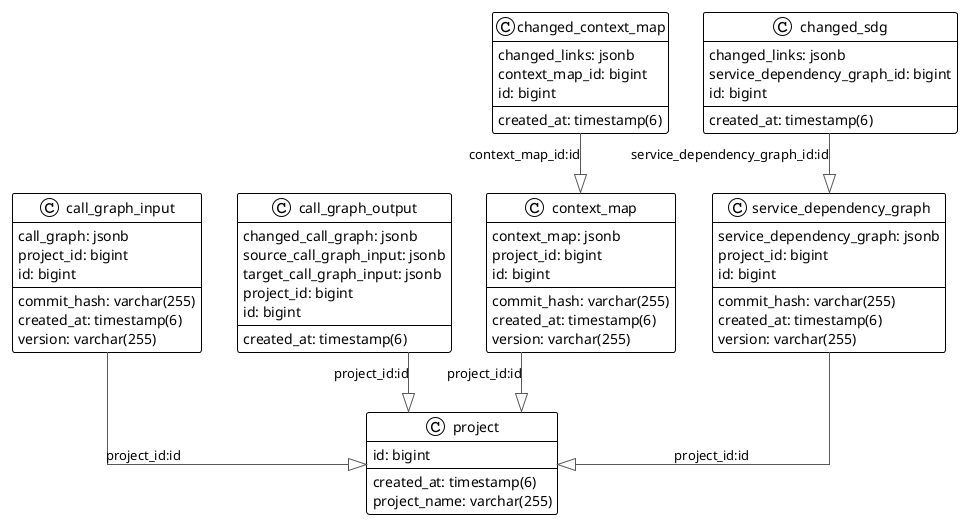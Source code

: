 @startuml

!theme plain
top to bottom direction
skinparam linetype ortho

class call_graph_input {
   call_graph: jsonb
   commit_hash: varchar(255)
   created_at: timestamp(6)
   version: varchar(255)
   project_id: bigint
   id: bigint
}
class call_graph_output {
   changed_call_graph: jsonb
   created_at: timestamp(6)
   source_call_graph_input: jsonb
   target_call_graph_input: jsonb
   project_id: bigint
   id: bigint
}
class changed_context_map {
   changed_links: jsonb
   created_at: timestamp(6)
   context_map_id: bigint
   id: bigint
}
class changed_sdg {
   changed_links: jsonb
   created_at: timestamp(6)
   service_dependency_graph_id: bigint
   id: bigint
}
class context_map {
   commit_hash: varchar(255)
   context_map: jsonb
   created_at: timestamp(6)
   version: varchar(255)
   project_id: bigint
   id: bigint
}
class project {
   created_at: timestamp(6)
   project_name: varchar(255)
   id: bigint
}
class service_dependency_graph {
   commit_hash: varchar(255)
   created_at: timestamp(6)
   service_dependency_graph: jsonb
   version: varchar(255)
   project_id: bigint
   id: bigint
}

call_graph_input          -[#595959,plain]-^  project                  : "project_id:id"
call_graph_output         -[#595959,plain]-^  project                  : "project_id:id"
changed_context_map       -[#595959,plain]-^  context_map              : "context_map_id:id"
changed_sdg               -[#595959,plain]-^  service_dependency_graph : "service_dependency_graph_id:id"
context_map               -[#595959,plain]-^  project                  : "project_id:id"
service_dependency_graph  -[#595959,plain]-^  project                  : "project_id:id"
@enduml
